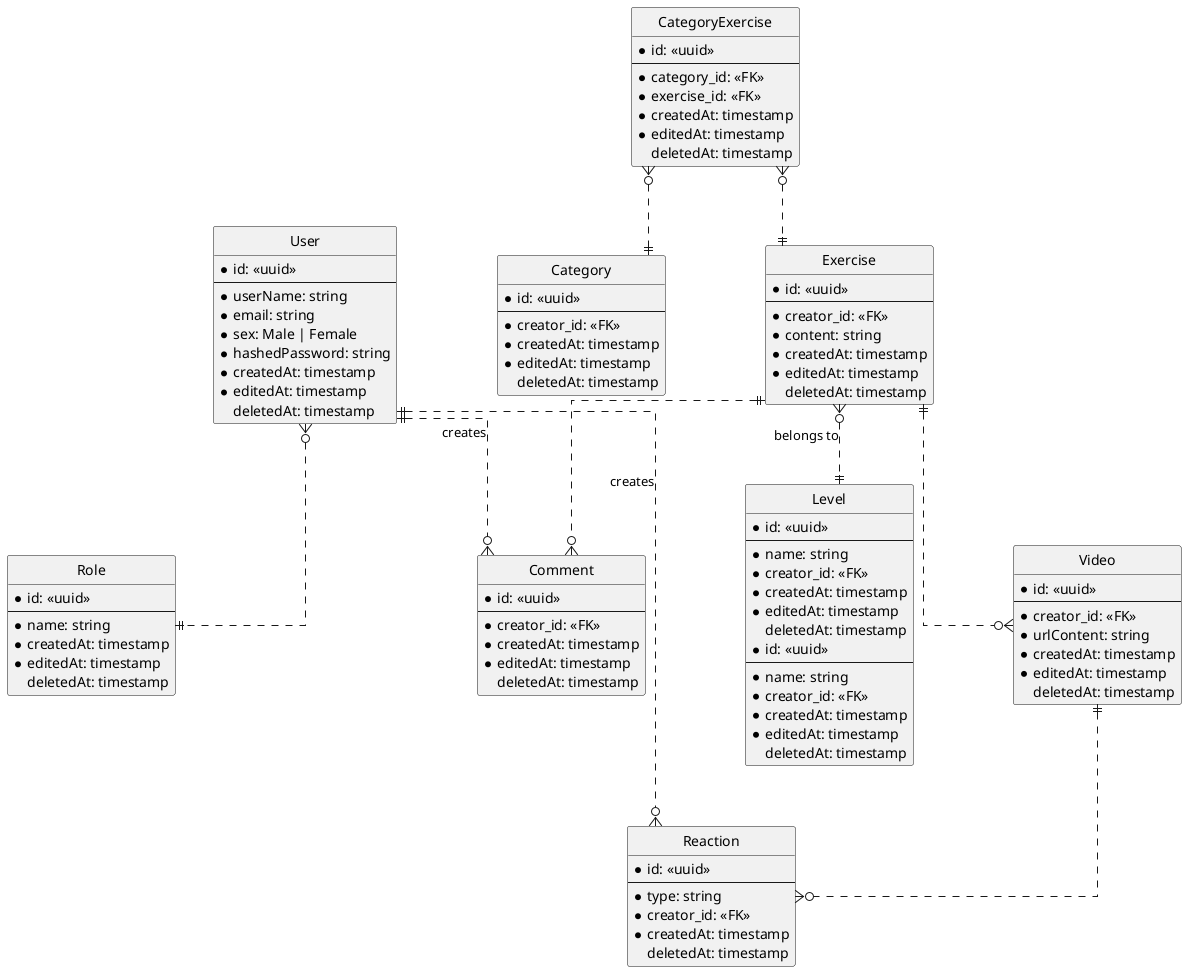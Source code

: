 @startuml exercisea

hide circle
skinparam Linetype ortho
skinparam Ranksep 60
skinparam Nodesep 100

entity Role {
    * id: <<uuid>>
    ---
    * name: string
    * createdAt: timestamp
    * editedAt: timestamp
    deletedAt: timestamp
}

entity User {
    * id: <<uuid>>
    ---
    * userName: string
    * email: string
    * sex: Male | Female 
    * hashedPassword: string
    * createdAt: timestamp
    * editedAt: timestamp
    deletedAt: timestamp
}

User }o..|| Role


entity Level {
    * id: <<uuid>>
    ---
    * name: string
    * creator_id: <<FK>>
    * createdAt: timestamp
    * editedAt: timestamp
    deletedAt: timestamp
}

entity Category {
    * id: <<uuid>>
    ---
    * creator_id: <<FK>>
    * createdAt: timestamp
    * editedAt: timestamp
    deletedAt: timestamp
}

entity CategoryExercise {
    * id: <<uuid>>
    ---
    * category_id: <<FK>>
    * exercise_id: <<FK>>
    * createdAt: timestamp
    * editedAt: timestamp
    deletedAt: timestamp
}


entity Exercise {
    * id: <<uuid>>
    ---
    * creator_id: <<FK>>
    * content: string
    * createdAt: timestamp
    * editedAt: timestamp
    deletedAt: timestamp
}

CategoryExercise }o..|| Category
CategoryExercise }o..|| Exercise



entity Video {
    * id: <<uuid>>
    ---
    * creator_id: <<FK>>
    * urlContent: string
    * createdAt: timestamp
    * editedAt: timestamp
    deletedAt: timestamp
}

entity Reaction {
    * id: <<uuid>>
    ---
    * type: string
    * creator_id: <<FK>>
    * createdAt: timestamp
    deletedAt: timestamp
}


entity Comment {
    * id: <<uuid>>
    ---
    * creator_id: <<FK>>
    * createdAt: timestamp
    * editedAt: timestamp
    deletedAt: timestamp
}

entity Level {
    * id: <<uuid>>
    ---
    * name: string
    * creator_id: <<FK>>
    * createdAt: timestamp
    * editedAt: timestamp
    deletedAt: timestamp
}

Exercise ||..o{ Video
Exercise ||..o{ Comment
Exercise }o..|| Level: belongs to
Video ||..o{ Reaction
User ||..o{ Comment: creates
User ||..o{ Reaction: creates
@enduml